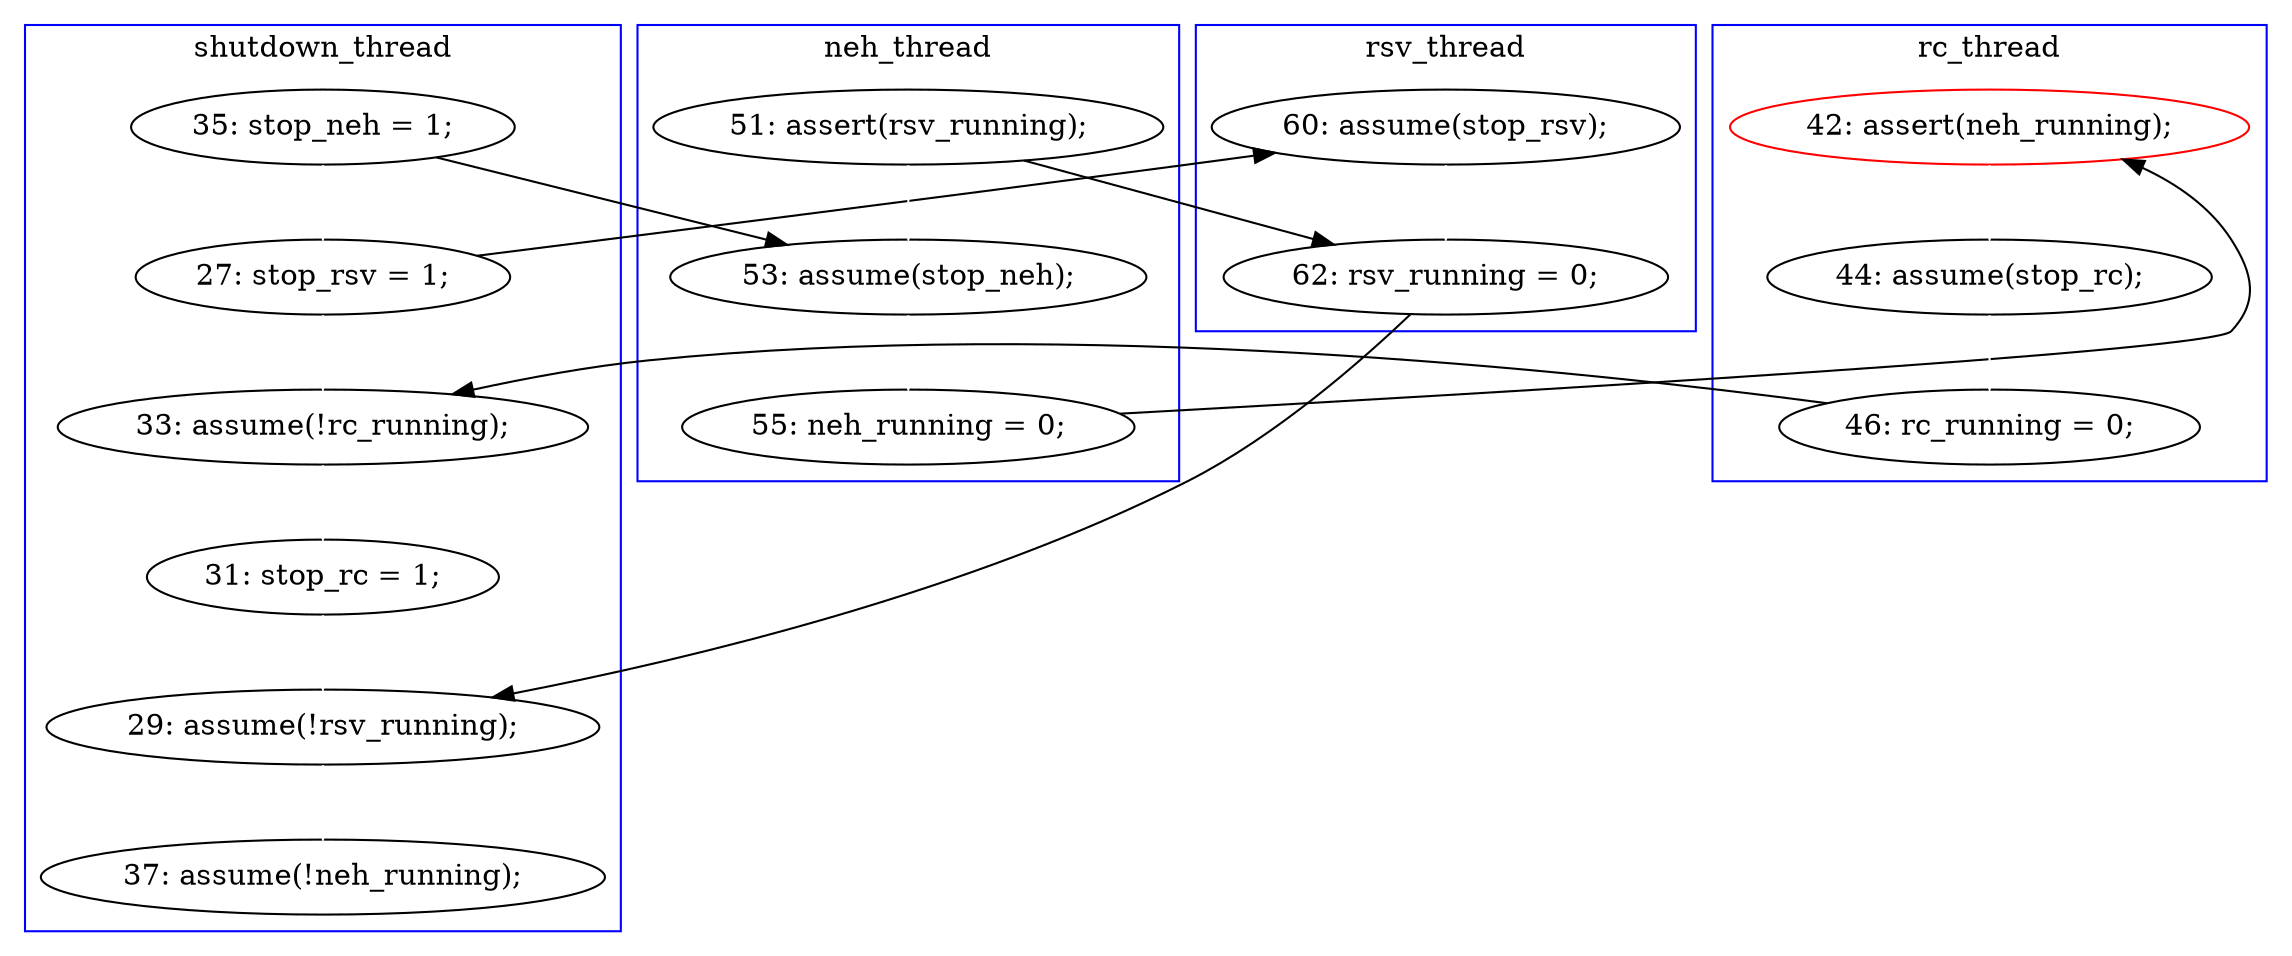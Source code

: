 digraph Counterexample {
	12 -> 15 [color = black, style = solid, constraint = false]
	12 -> 17 [color = white, style = solid]
	27 -> 29 [color = white, style = solid]
	19 -> 20 [color = white, style = solid]
	15 -> 21 [color = white, style = solid]
	14 -> 15 [color = white, style = solid]
	24 -> 25 [color = white, style = solid]
	29 -> 30 [color = white, style = solid]
	17 -> 27 [color = white, style = solid]
	30 -> 32 [color = white, style = solid]
	17 -> 19 [color = black, style = solid, constraint = false]
	25 -> 26 [color = white, style = solid]
	26 -> 27 [color = black, style = solid, constraint = false]
	21 -> 24 [color = black, style = solid, constraint = false]
	20 -> 30 [color = black, style = solid, constraint = false]
	14 -> 20 [color = black, style = solid, constraint = false]
	subgraph cluster3 {
		label = neh_thread
		color = blue
		21  [label = "55: neh_running = 0;"]
		14  [label = "51: assert(rsv_running);"]
		15  [label = "53: assume(stop_neh);"]
	}
	subgraph cluster4 {
		label = rsv_thread
		color = blue
		19  [label = "60: assume(stop_rsv);"]
		20  [label = "62: rsv_running = 0;"]
	}
	subgraph cluster1 {
		label = shutdown_thread
		color = blue
		30  [label = "29: assume(!rsv_running);"]
		12  [label = "35: stop_neh = 1;"]
		29  [label = "31: stop_rc = 1;"]
		17  [label = "27: stop_rsv = 1;"]
		27  [label = "33: assume(!rc_running);"]
		32  [label = "37: assume(!neh_running);"]
	}
	subgraph cluster2 {
		label = rc_thread
		color = blue
		26  [label = "46: rc_running = 0;"]
		25  [label = "44: assume(stop_rc);"]
		24  [label = "42: assert(neh_running);", color = red]
	}
}